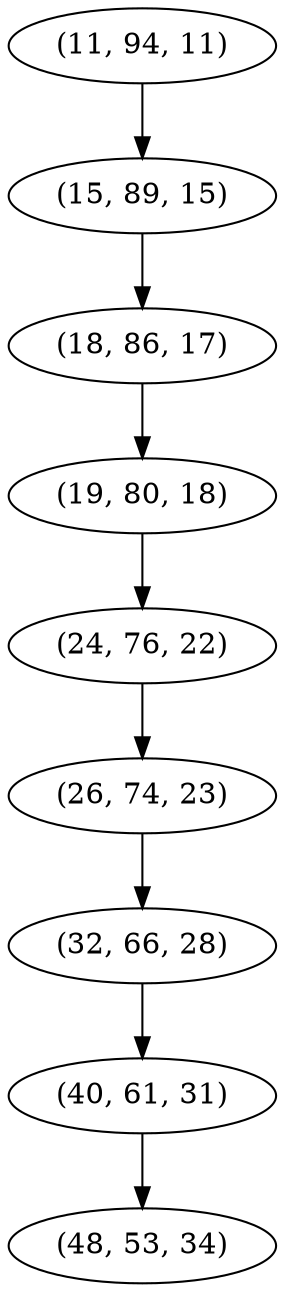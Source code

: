 digraph tree {
    "(11, 94, 11)";
    "(15, 89, 15)";
    "(18, 86, 17)";
    "(19, 80, 18)";
    "(24, 76, 22)";
    "(26, 74, 23)";
    "(32, 66, 28)";
    "(40, 61, 31)";
    "(48, 53, 34)";
    "(11, 94, 11)" -> "(15, 89, 15)";
    "(15, 89, 15)" -> "(18, 86, 17)";
    "(18, 86, 17)" -> "(19, 80, 18)";
    "(19, 80, 18)" -> "(24, 76, 22)";
    "(24, 76, 22)" -> "(26, 74, 23)";
    "(26, 74, 23)" -> "(32, 66, 28)";
    "(32, 66, 28)" -> "(40, 61, 31)";
    "(40, 61, 31)" -> "(48, 53, 34)";
}
